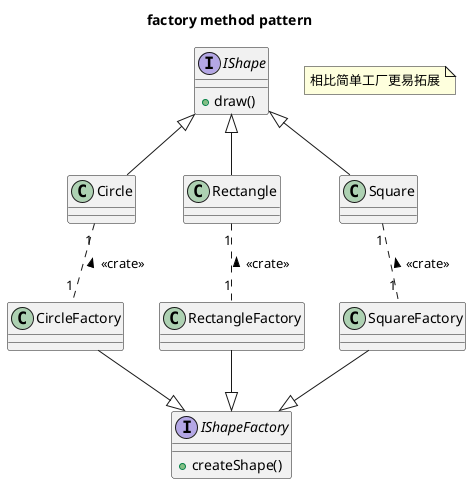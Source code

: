 @startuml
title factory method pattern

note as N1
相比简单工厂更易拓展
end note

interface IShape{
    + draw()
}

class Circle{
}

class Rectangle{
}

class Square{
}

interface IShapeFactory{
    + createShape()
}

class CircleFactory{
}

class RectangleFactory{
}

class SquareFactory{
}

Square -up-|> IShape
Rectangle -up-|> IShape
Circle -up-|> IShape

Circle "1" .down. "1" CircleFactory: <<crate>> <
Square "1" .down. "1" SquareFactory: <<crate>> <
Rectangle "1" .down. "1" RectangleFactory: <<crate>> <

IShapeFactory <|-up- CircleFactory
IShapeFactory <|-up- SquareFactory
IShapeFactory <|-up- RectangleFactory

@enduml